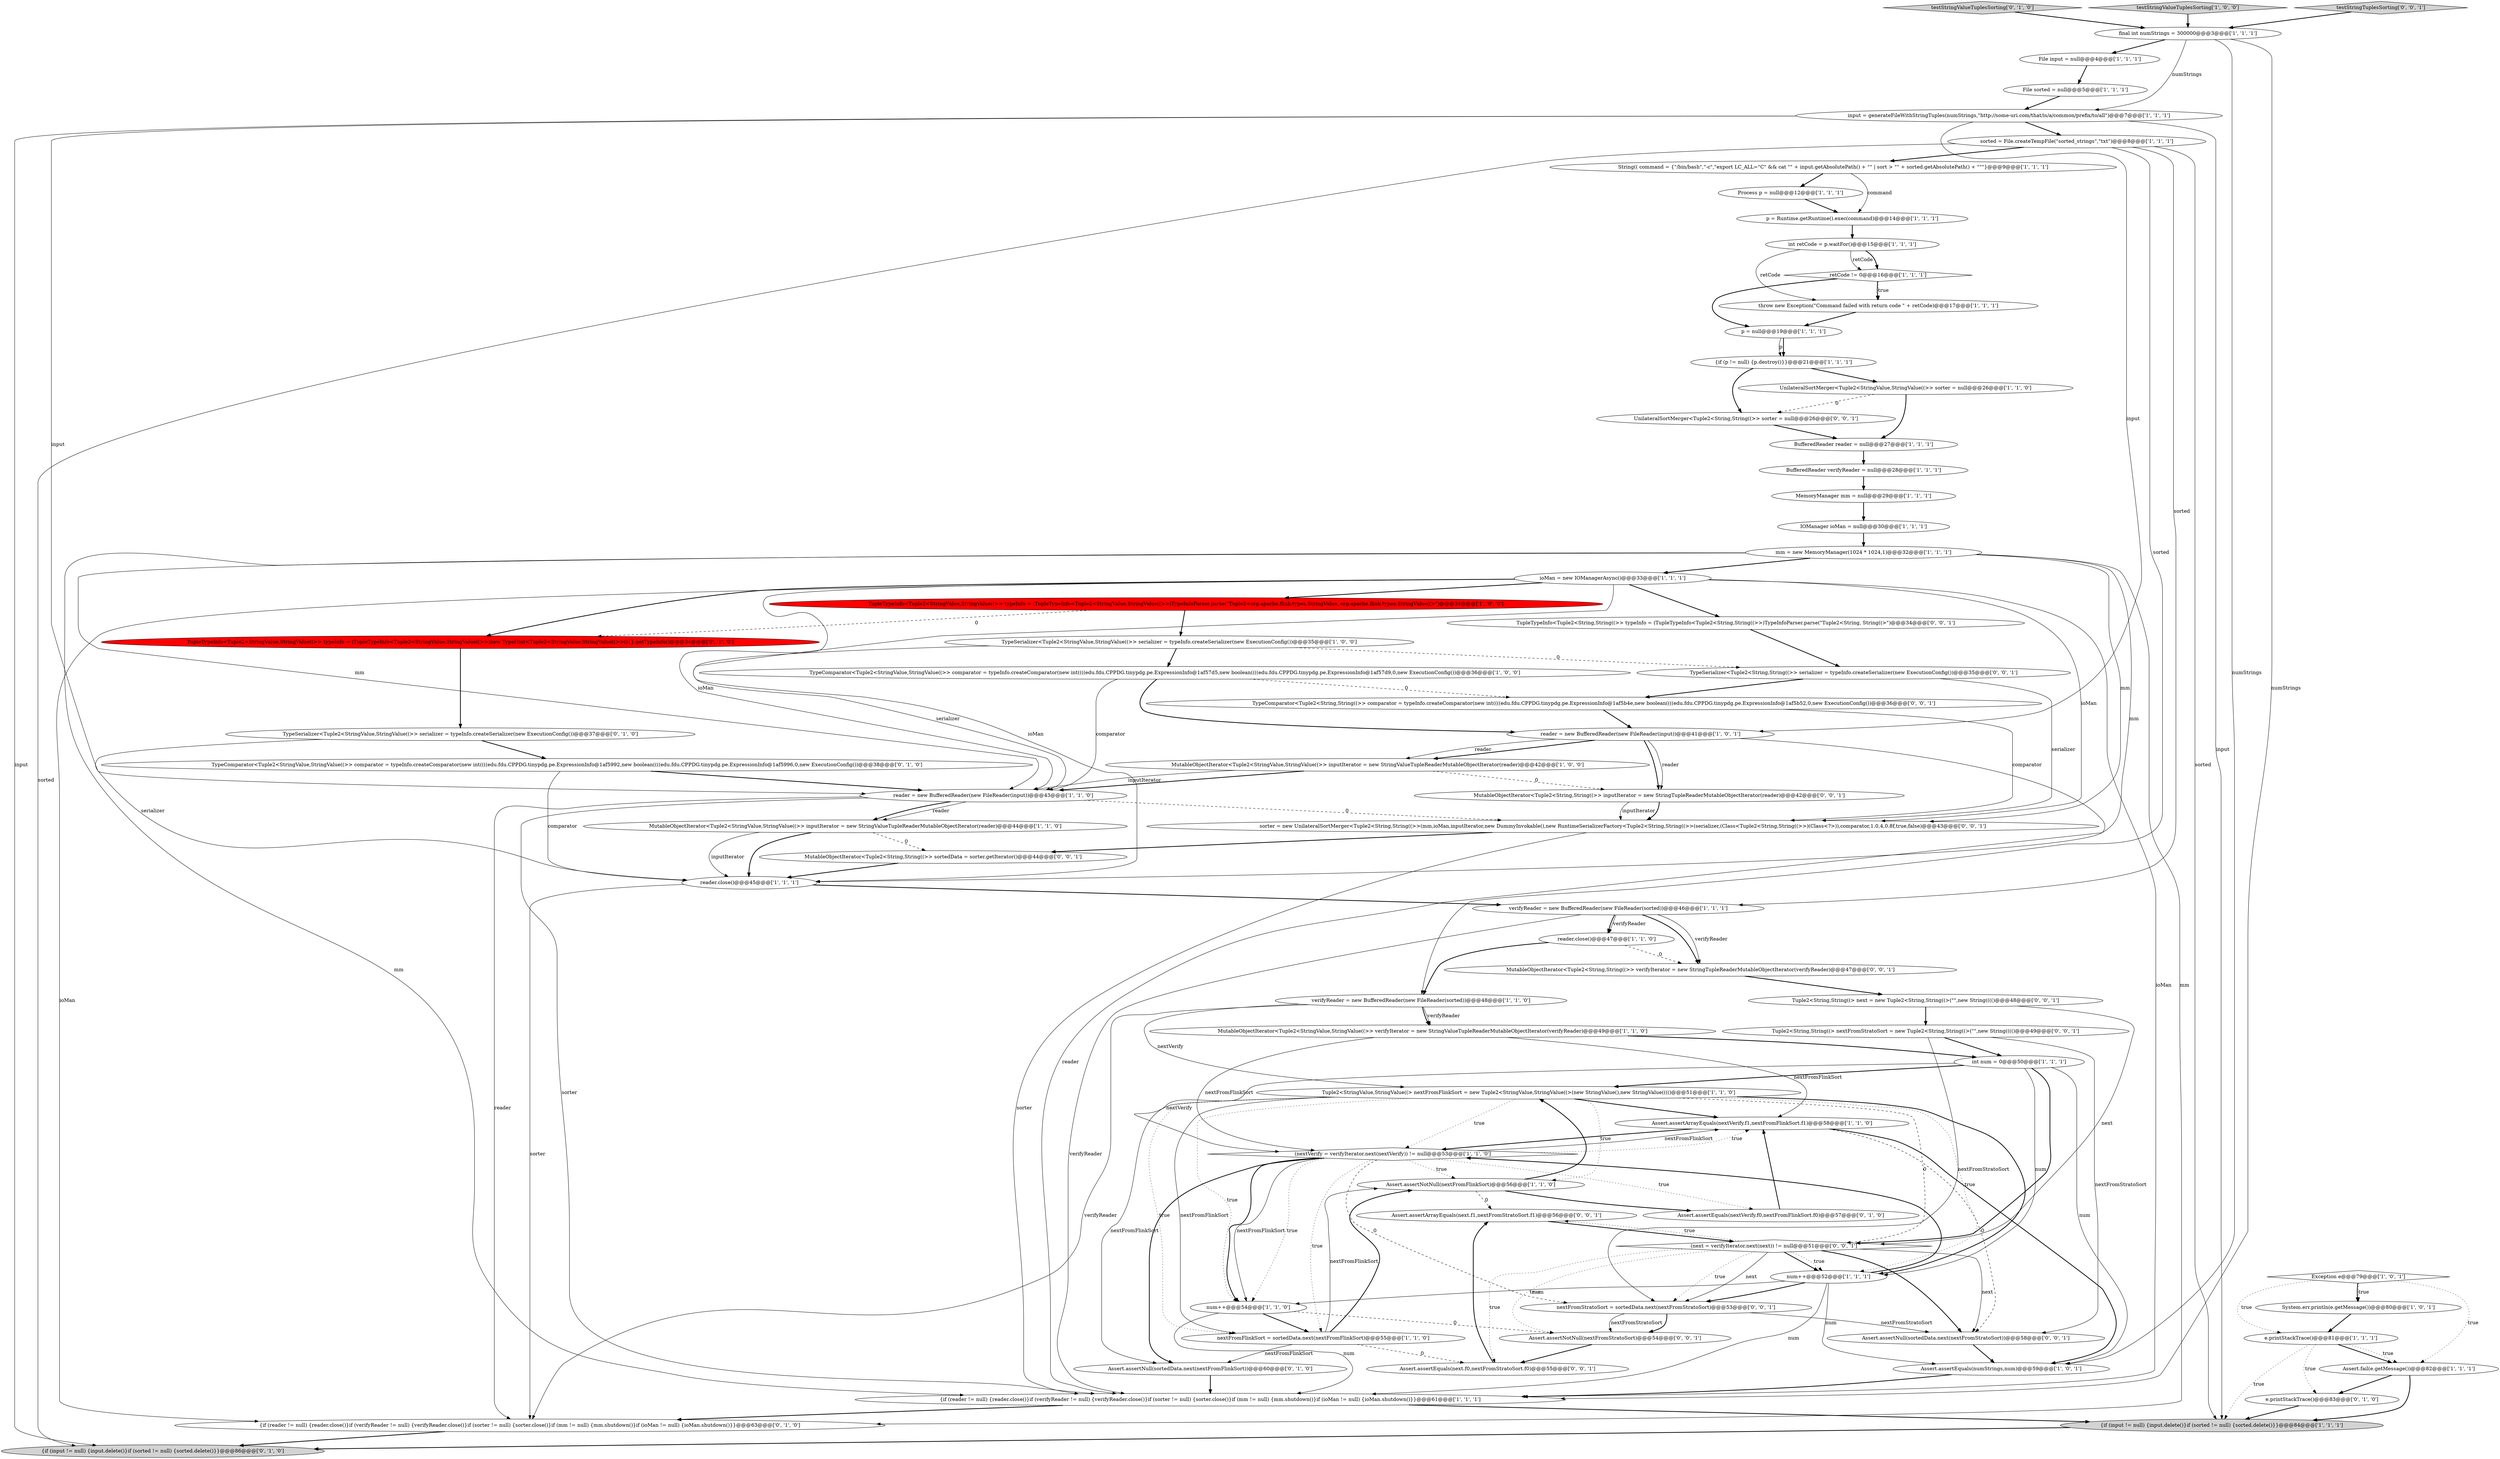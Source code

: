 digraph {
8 [style = filled, label = "Tuple2<StringValue,StringValue((> nextFromFlinkSort = new Tuple2<StringValue,StringValue((>(new StringValue(),new StringValue(((()@@@51@@@['1', '1', '0']", fillcolor = white, shape = ellipse image = "AAA0AAABBB1BBB"];
26 [style = filled, label = "final int numStrings = 300000@@@3@@@['1', '1', '1']", fillcolor = white, shape = ellipse image = "AAA0AAABBB1BBB"];
1 [style = filled, label = "Assert.assertArrayEquals(nextVerify.f1,nextFromFlinkSort.f1)@@@58@@@['1', '1', '0']", fillcolor = white, shape = ellipse image = "AAA0AAABBB1BBB"];
48 [style = filled, label = "testStringValueTuplesSorting['0', '1', '0']", fillcolor = lightgray, shape = diamond image = "AAA0AAABBB2BBB"];
19 [style = filled, label = "Assert.assertNotNull(nextFromFlinkSort)@@@56@@@['1', '1', '0']", fillcolor = white, shape = ellipse image = "AAA0AAABBB1BBB"];
50 [style = filled, label = "Assert.assertNull(sortedData.next(nextFromFlinkSort))@@@60@@@['0', '1', '0']", fillcolor = white, shape = ellipse image = "AAA0AAABBB2BBB"];
54 [style = filled, label = "{if (reader != null) {reader.close()}if (verifyReader != null) {verifyReader.close()}if (sorter != null) {sorter.close()}if (mm != null) {mm.shutdown()}if (ioMan != null) {ioMan.shutdown()}}@@@63@@@['0', '1', '0']", fillcolor = white, shape = ellipse image = "AAA0AAABBB2BBB"];
73 [style = filled, label = "TypeSerializer<Tuple2<String,String((>> serializer = typeInfo.createSerializer(new ExecutionConfig())@@@35@@@['0', '0', '1']", fillcolor = white, shape = ellipse image = "AAA0AAABBB3BBB"];
9 [style = filled, label = "Exception e@@@79@@@['1', '0', '1']", fillcolor = white, shape = diamond image = "AAA0AAABBB1BBB"];
22 [style = filled, label = "TypeSerializer<Tuple2<StringValue,StringValue((>> serializer = typeInfo.createSerializer(new ExecutionConfig())@@@35@@@['1', '0', '0']", fillcolor = white, shape = ellipse image = "AAA0AAABBB1BBB"];
40 [style = filled, label = "testStringValueTuplesSorting['1', '0', '0']", fillcolor = lightgray, shape = diamond image = "AAA0AAABBB1BBB"];
67 [style = filled, label = "MutableObjectIterator<Tuple2<String,String((>> sortedData = sorter.getIterator()@@@44@@@['0', '0', '1']", fillcolor = white, shape = ellipse image = "AAA0AAABBB3BBB"];
12 [style = filled, label = "(nextVerify = verifyIterator.next(nextVerify)) != null@@@53@@@['1', '1', '0']", fillcolor = white, shape = diamond image = "AAA0AAABBB1BBB"];
24 [style = filled, label = "verifyReader = new BufferedReader(new FileReader(sorted))@@@46@@@['1', '1', '1']", fillcolor = white, shape = ellipse image = "AAA0AAABBB1BBB"];
39 [style = filled, label = "ioMan = new IOManagerAsync()@@@33@@@['1', '1', '1']", fillcolor = white, shape = ellipse image = "AAA0AAABBB1BBB"];
45 [style = filled, label = "BufferedReader reader = null@@@27@@@['1', '1', '1']", fillcolor = white, shape = ellipse image = "AAA0AAABBB1BBB"];
59 [style = filled, label = "Tuple2<String,String((> next = new Tuple2<String,String((>(\"\",new String(((()@@@48@@@['0', '0', '1']", fillcolor = white, shape = ellipse image = "AAA0AAABBB3BBB"];
5 [style = filled, label = "num++@@@54@@@['1', '1', '0']", fillcolor = white, shape = ellipse image = "AAA0AAABBB1BBB"];
69 [style = filled, label = "MutableObjectIterator<Tuple2<String,String((>> inputIterator = new StringTupleReaderMutableObjectIterator(reader)@@@42@@@['0', '0', '1']", fillcolor = white, shape = ellipse image = "AAA0AAABBB3BBB"];
72 [style = filled, label = "Assert.assertEquals(next.f0,nextFromStratoSort.f0)@@@55@@@['0', '0', '1']", fillcolor = white, shape = ellipse image = "AAA0AAABBB3BBB"];
7 [style = filled, label = "Process p = null@@@12@@@['1', '1', '1']", fillcolor = white, shape = ellipse image = "AAA0AAABBB1BBB"];
16 [style = filled, label = "Assert.fail(e.getMessage())@@@82@@@['1', '1', '1']", fillcolor = white, shape = ellipse image = "AAA0AAABBB1BBB"];
62 [style = filled, label = "TypeComparator<Tuple2<String,String((>> comparator = typeInfo.createComparator(new int((((edu.fdu.CPPDG.tinypdg.pe.ExpressionInfo@1af5b4e,new boolean((((edu.fdu.CPPDG.tinypdg.pe.ExpressionInfo@1af5b52,0,new ExecutionConfig())@@@36@@@['0', '0', '1']", fillcolor = white, shape = ellipse image = "AAA0AAABBB3BBB"];
0 [style = filled, label = "IOManager ioMan = null@@@30@@@['1', '1', '1']", fillcolor = white, shape = ellipse image = "AAA0AAABBB1BBB"];
6 [style = filled, label = "nextFromFlinkSort = sortedData.next(nextFromFlinkSort)@@@55@@@['1', '1', '0']", fillcolor = white, shape = ellipse image = "AAA0AAABBB1BBB"];
25 [style = filled, label = "int retCode = p.waitFor()@@@15@@@['1', '1', '1']", fillcolor = white, shape = ellipse image = "AAA0AAABBB1BBB"];
28 [style = filled, label = "p = null@@@19@@@['1', '1', '1']", fillcolor = white, shape = ellipse image = "AAA0AAABBB1BBB"];
32 [style = filled, label = "{if (p != null) {p.destroy()}}@@@21@@@['1', '1', '1']", fillcolor = white, shape = ellipse image = "AAA0AAABBB1BBB"];
49 [style = filled, label = "TypeSerializer<Tuple2<StringValue,StringValue((>> serializer = typeInfo.createSerializer(new ExecutionConfig())@@@37@@@['0', '1', '0']", fillcolor = white, shape = ellipse image = "AAA0AAABBB2BBB"];
58 [style = filled, label = "TupleTypeInfo<Tuple2<String,String((>> typeInfo = (TupleTypeInfo<Tuple2<String,String((>>)TypeInfoParser.parse(\"Tuple2<String, String((>\")@@@34@@@['0', '0', '1']", fillcolor = white, shape = ellipse image = "AAA0AAABBB3BBB"];
23 [style = filled, label = "MutableObjectIterator<Tuple2<StringValue,StringValue((>> inputIterator = new StringValueTupleReaderMutableObjectIterator(reader)@@@42@@@['1', '0', '0']", fillcolor = white, shape = ellipse image = "AAA0AAABBB1BBB"];
65 [style = filled, label = "sorter = new UnilateralSortMerger<Tuple2<String,String((>>(mm,ioMan,inputIterator,new DummyInvokable(),new RuntimeSerializerFactory<Tuple2<String,String((>>(serializer,(Class<Tuple2<String,String((>>)(Class<?>)),comparator,1.0,4,0.8f,true,false)@@@43@@@['0', '0', '1']", fillcolor = white, shape = ellipse image = "AAA0AAABBB3BBB"];
47 [style = filled, label = "verifyReader = new BufferedReader(new FileReader(sorted))@@@48@@@['1', '1', '0']", fillcolor = white, shape = ellipse image = "AAA0AAABBB1BBB"];
35 [style = filled, label = "MemoryManager mm = null@@@29@@@['1', '1', '1']", fillcolor = white, shape = ellipse image = "AAA0AAABBB1BBB"];
27 [style = filled, label = "throw new Exception(\"Command failed with return code \" + retCode)@@@17@@@['1', '1', '1']", fillcolor = white, shape = ellipse image = "AAA0AAABBB1BBB"];
63 [style = filled, label = "nextFromStratoSort = sortedData.next(nextFromStratoSort)@@@53@@@['0', '0', '1']", fillcolor = white, shape = ellipse image = "AAA0AAABBB3BBB"];
2 [style = filled, label = "BufferedReader verifyReader = null@@@28@@@['1', '1', '1']", fillcolor = white, shape = ellipse image = "AAA0AAABBB1BBB"];
33 [style = filled, label = "num++@@@52@@@['1', '1', '1']", fillcolor = white, shape = ellipse image = "AAA0AAABBB1BBB"];
44 [style = filled, label = "reader = new BufferedReader(new FileReader(input))@@@41@@@['1', '0', '1']", fillcolor = white, shape = ellipse image = "AAA0AAABBB1BBB"];
51 [style = filled, label = "TypeComparator<Tuple2<StringValue,StringValue((>> comparator = typeInfo.createComparator(new int((((edu.fdu.CPPDG.tinypdg.pe.ExpressionInfo@1af5992,new boolean((((edu.fdu.CPPDG.tinypdg.pe.ExpressionInfo@1af5996,0,new ExecutionConfig())@@@38@@@['0', '1', '0']", fillcolor = white, shape = ellipse image = "AAA0AAABBB2BBB"];
46 [style = filled, label = "input = generateFileWithStringTuples(numStrings,\"http://some-uri.com/that/is/a/common/prefix/to/all\")@@@7@@@['1', '1', '1']", fillcolor = white, shape = ellipse image = "AAA0AAABBB1BBB"];
21 [style = filled, label = "e.printStackTrace()@@@81@@@['1', '1', '1']", fillcolor = white, shape = ellipse image = "AAA0AAABBB1BBB"];
13 [style = filled, label = "{if (reader != null) {reader.close()}if (verifyReader != null) {verifyReader.close()}if (sorter != null) {sorter.close()}if (mm != null) {mm.shutdown()}if (ioMan != null) {ioMan.shutdown()}}@@@61@@@['1', '1', '1']", fillcolor = white, shape = ellipse image = "AAA0AAABBB1BBB"];
30 [style = filled, label = "mm = new MemoryManager(1024 * 1024,1)@@@32@@@['1', '1', '1']", fillcolor = white, shape = ellipse image = "AAA0AAABBB1BBB"];
38 [style = filled, label = "File input = null@@@4@@@['1', '1', '1']", fillcolor = white, shape = ellipse image = "AAA0AAABBB1BBB"];
3 [style = filled, label = "MutableObjectIterator<Tuple2<StringValue,StringValue((>> inputIterator = new StringValueTupleReaderMutableObjectIterator(reader)@@@44@@@['1', '1', '0']", fillcolor = white, shape = ellipse image = "AAA0AAABBB1BBB"];
31 [style = filled, label = "int num = 0@@@50@@@['1', '1', '1']", fillcolor = white, shape = ellipse image = "AAA0AAABBB1BBB"];
18 [style = filled, label = "TupleTypeInfo<Tuple2<StringValue,StringValue((>> typeInfo = (TupleTypeInfo<Tuple2<StringValue,StringValue((>>)TypeInfoParser.parse(\"Tuple2<org.apache.flink.types.StringValue, org.apache.flink.types.StringValue((>\")@@@34@@@['1', '0', '0']", fillcolor = red, shape = ellipse image = "AAA1AAABBB1BBB"];
10 [style = filled, label = "TypeComparator<Tuple2<StringValue,StringValue((>> comparator = typeInfo.createComparator(new int((((edu.fdu.CPPDG.tinypdg.pe.ExpressionInfo@1af57d5,new boolean((((edu.fdu.CPPDG.tinypdg.pe.ExpressionInfo@1af57d9,0,new ExecutionConfig())@@@36@@@['1', '0', '0']", fillcolor = white, shape = ellipse image = "AAA0AAABBB1BBB"];
57 [style = filled, label = "(next = verifyIterator.next(next)) != null@@@51@@@['0', '0', '1']", fillcolor = white, shape = diamond image = "AAA0AAABBB3BBB"];
60 [style = filled, label = "UnilateralSortMerger<Tuple2<String,String((>> sorter = null@@@26@@@['0', '0', '1']", fillcolor = white, shape = ellipse image = "AAA0AAABBB3BBB"];
66 [style = filled, label = "testStringTuplesSorting['0', '0', '1']", fillcolor = lightgray, shape = diamond image = "AAA0AAABBB3BBB"];
70 [style = filled, label = "Assert.assertNotNull(nextFromStratoSort)@@@54@@@['0', '0', '1']", fillcolor = white, shape = ellipse image = "AAA0AAABBB3BBB"];
11 [style = filled, label = "UnilateralSortMerger<Tuple2<StringValue,StringValue((>> sorter = null@@@26@@@['1', '1', '0']", fillcolor = white, shape = ellipse image = "AAA0AAABBB1BBB"];
43 [style = filled, label = "sorted = File.createTempFile(\"sorted_strings\",\"txt\")@@@8@@@['1', '1', '1']", fillcolor = white, shape = ellipse image = "AAA0AAABBB1BBB"];
55 [style = filled, label = "{if (input != null) {input.delete()}if (sorted != null) {sorted.delete()}}@@@86@@@['0', '1', '0']", fillcolor = lightgray, shape = ellipse image = "AAA0AAABBB2BBB"];
15 [style = filled, label = "reader.close()@@@45@@@['1', '1', '1']", fillcolor = white, shape = ellipse image = "AAA0AAABBB1BBB"];
41 [style = filled, label = "reader.close()@@@47@@@['1', '1', '0']", fillcolor = white, shape = ellipse image = "AAA0AAABBB1BBB"];
68 [style = filled, label = "Tuple2<String,String((> nextFromStratoSort = new Tuple2<String,String((>(\"\",new String(((()@@@49@@@['0', '0', '1']", fillcolor = white, shape = ellipse image = "AAA0AAABBB3BBB"];
37 [style = filled, label = "MutableObjectIterator<Tuple2<StringValue,StringValue((>> verifyIterator = new StringValueTupleReaderMutableObjectIterator(verifyReader)@@@49@@@['1', '1', '0']", fillcolor = white, shape = ellipse image = "AAA0AAABBB1BBB"];
4 [style = filled, label = "System.err.println(e.getMessage())@@@80@@@['1', '0', '1']", fillcolor = white, shape = ellipse image = "AAA0AAABBB1BBB"];
56 [style = filled, label = "Assert.assertEquals(nextVerify.f0,nextFromFlinkSort.f0)@@@57@@@['0', '1', '0']", fillcolor = white, shape = ellipse image = "AAA0AAABBB2BBB"];
17 [style = filled, label = "{if (input != null) {input.delete()}if (sorted != null) {sorted.delete()}}@@@84@@@['1', '1', '1']", fillcolor = lightgray, shape = ellipse image = "AAA0AAABBB1BBB"];
36 [style = filled, label = "reader = new BufferedReader(new FileReader(input))@@@43@@@['1', '1', '0']", fillcolor = white, shape = ellipse image = "AAA0AAABBB1BBB"];
52 [style = filled, label = "TupleTypeInfo<Tuple2<StringValue,StringValue((>> typeInfo = (TupleTypeInfo<Tuple2<StringValue,StringValue((>>)new TypeHint<Tuple2<StringValue,StringValue((>>(){}.getTypeInfo()@@@34@@@['0', '1', '0']", fillcolor = red, shape = ellipse image = "AAA1AAABBB2BBB"];
20 [style = filled, label = "retCode != 0@@@16@@@['1', '1', '1']", fillcolor = white, shape = diamond image = "AAA0AAABBB1BBB"];
42 [style = filled, label = "p = Runtime.getRuntime().exec(command)@@@14@@@['1', '1', '1']", fillcolor = white, shape = ellipse image = "AAA0AAABBB1BBB"];
53 [style = filled, label = "e.printStackTrace()@@@83@@@['0', '1', '0']", fillcolor = white, shape = ellipse image = "AAA0AAABBB2BBB"];
61 [style = filled, label = "Assert.assertArrayEquals(next.f1,nextFromStratoSort.f1)@@@56@@@['0', '0', '1']", fillcolor = white, shape = ellipse image = "AAA0AAABBB3BBB"];
14 [style = filled, label = "String(( command = {\"/bin/bash\",\"-c\",\"export LC_ALL=\"C\" && cat \"\" + input.getAbsolutePath() + \"\" | sort > \"\" + sorted.getAbsolutePath() + \"\"\"}@@@9@@@['1', '1', '1']", fillcolor = white, shape = ellipse image = "AAA0AAABBB1BBB"];
71 [style = filled, label = "MutableObjectIterator<Tuple2<String,String((>> verifyIterator = new StringTupleReaderMutableObjectIterator(verifyReader)@@@47@@@['0', '0', '1']", fillcolor = white, shape = ellipse image = "AAA0AAABBB3BBB"];
64 [style = filled, label = "Assert.assertNull(sortedData.next(nextFromStratoSort))@@@58@@@['0', '0', '1']", fillcolor = white, shape = ellipse image = "AAA0AAABBB3BBB"];
29 [style = filled, label = "File sorted = null@@@5@@@['1', '1', '1']", fillcolor = white, shape = ellipse image = "AAA0AAABBB1BBB"];
34 [style = filled, label = "Assert.assertEquals(numStrings,num)@@@59@@@['1', '0', '1']", fillcolor = white, shape = ellipse image = "AAA0AAABBB1BBB"];
2->35 [style = bold, label=""];
54->55 [style = bold, label=""];
22->73 [style = dashed, label="0"];
0->30 [style = bold, label=""];
65->67 [style = bold, label=""];
12->5 [style = bold, label=""];
68->31 [style = bold, label=""];
43->47 [style = solid, label="sorted"];
56->1 [style = bold, label=""];
66->26 [style = bold, label=""];
57->33 [style = bold, label=""];
73->62 [style = bold, label=""];
27->28 [style = bold, label=""];
39->36 [style = solid, label="ioMan"];
36->54 [style = solid, label="reader"];
22->36 [style = solid, label="serializer"];
20->27 [style = dotted, label="true"];
49->51 [style = bold, label=""];
61->57 [style = bold, label=""];
30->13 [style = solid, label="mm"];
47->37 [style = bold, label=""];
12->56 [style = dotted, label="true"];
58->73 [style = bold, label=""];
33->63 [style = bold, label=""];
12->5 [style = solid, label="nextFromFlinkSort"];
39->54 [style = solid, label="ioMan"];
51->15 [style = solid, label="comparator"];
14->7 [style = bold, label=""];
20->27 [style = bold, label=""];
39->18 [style = bold, label=""];
8->1 [style = bold, label=""];
44->23 [style = bold, label=""];
41->71 [style = dashed, label="0"];
13->17 [style = bold, label=""];
18->22 [style = bold, label=""];
12->1 [style = solid, label="nextFromFlinkSort"];
39->13 [style = solid, label="ioMan"];
36->65 [style = dashed, label="0"];
15->54 [style = solid, label="sorter"];
33->5 [style = solid, label="num"];
37->31 [style = bold, label=""];
46->55 [style = solid, label="input"];
29->46 [style = bold, label=""];
39->65 [style = solid, label="ioMan"];
1->12 [style = bold, label=""];
21->16 [style = bold, label=""];
18->52 [style = dashed, label="0"];
40->26 [style = bold, label=""];
64->34 [style = bold, label=""];
23->36 [style = bold, label=""];
47->8 [style = solid, label="nextVerify"];
30->54 [style = solid, label="mm"];
36->3 [style = solid, label="reader"];
39->58 [style = bold, label=""];
32->11 [style = bold, label=""];
8->50 [style = solid, label="nextFromFlinkSort"];
5->70 [style = dashed, label="0"];
44->13 [style = solid, label="reader"];
57->72 [style = dotted, label="true"];
30->15 [style = solid, label="mm"];
12->63 [style = dashed, label="0"];
28->32 [style = solid, label="p"];
63->64 [style = solid, label="nextFromStratoSort"];
57->70 [style = dotted, label="true"];
6->72 [style = dashed, label="0"];
49->15 [style = solid, label="serializer"];
30->36 [style = solid, label="mm"];
6->19 [style = solid, label="nextFromFlinkSort"];
57->33 [style = dotted, label="true"];
4->21 [style = bold, label=""];
3->67 [style = dashed, label="0"];
21->17 [style = dotted, label="true"];
16->17 [style = bold, label=""];
57->63 [style = dotted, label="true"];
9->21 [style = dotted, label="true"];
19->56 [style = bold, label=""];
6->50 [style = solid, label="nextFromFlinkSort"];
25->20 [style = solid, label="retCode"];
10->36 [style = solid, label="comparator"];
59->68 [style = bold, label=""];
35->0 [style = bold, label=""];
39->52 [style = bold, label=""];
23->69 [style = dashed, label="0"];
43->17 [style = solid, label="sorted"];
8->12 [style = dotted, label="true"];
5->6 [style = bold, label=""];
10->44 [style = bold, label=""];
31->57 [style = bold, label=""];
8->33 [style = dotted, label="true"];
37->1 [style = solid, label="nextFromFlinkSort"];
12->6 [style = dotted, label="true"];
72->61 [style = bold, label=""];
12->19 [style = dotted, label="true"];
73->65 [style = solid, label="serializer"];
7->42 [style = bold, label=""];
9->4 [style = dotted, label="true"];
21->16 [style = dotted, label="true"];
10->62 [style = dashed, label="0"];
26->34 [style = solid, label="numStrings"];
8->19 [style = dotted, label="true"];
44->23 [style = solid, label="reader"];
46->43 [style = bold, label=""];
37->12 [style = solid, label="nextFromFlinkSort"];
8->33 [style = bold, label=""];
31->34 [style = solid, label="num"];
46->44 [style = solid, label="input"];
24->71 [style = bold, label=""];
42->25 [style = bold, label=""];
47->54 [style = solid, label="verifyReader"];
13->54 [style = bold, label=""];
68->64 [style = solid, label="nextFromStratoSort"];
8->57 [style = dashed, label="0"];
11->60 [style = dashed, label="0"];
63->70 [style = bold, label=""];
50->13 [style = bold, label=""];
33->12 [style = bold, label=""];
62->44 [style = bold, label=""];
45->2 [style = bold, label=""];
63->70 [style = solid, label="nextFromStratoSort"];
24->41 [style = bold, label=""];
28->32 [style = bold, label=""];
17->55 [style = bold, label=""];
48->26 [style = bold, label=""];
57->63 [style = solid, label="next"];
57->61 [style = dotted, label="true"];
25->20 [style = bold, label=""];
44->69 [style = bold, label=""];
1->34 [style = bold, label=""];
32->60 [style = bold, label=""];
24->13 [style = solid, label="verifyReader"];
8->6 [style = dotted, label="true"];
69->65 [style = solid, label="inputIterator"];
51->36 [style = bold, label=""];
43->14 [style = bold, label=""];
30->65 [style = solid, label="mm"];
21->53 [style = dotted, label="true"];
71->59 [style = bold, label=""];
1->64 [style = dashed, label="0"];
57->64 [style = solid, label="next"];
23->36 [style = solid, label="inputIterator"];
31->33 [style = solid, label="num"];
22->10 [style = bold, label=""];
62->65 [style = solid, label="comparator"];
24->41 [style = solid, label="verifyReader"];
8->6 [style = solid, label="nextFromFlinkSort"];
14->42 [style = solid, label="command"];
41->47 [style = bold, label=""];
70->72 [style = bold, label=""];
9->16 [style = dotted, label="true"];
3->15 [style = solid, label="inputIterator"];
31->8 [style = bold, label=""];
36->13 [style = solid, label="sorter"];
39->15 [style = solid, label="ioMan"];
69->65 [style = bold, label=""];
33->34 [style = solid, label="num"];
26->13 [style = solid, label="numStrings"];
12->50 [style = bold, label=""];
57->64 [style = bold, label=""];
47->37 [style = solid, label="verifyReader"];
52->49 [style = bold, label=""];
24->71 [style = solid, label="verifyReader"];
9->4 [style = bold, label=""];
38->29 [style = bold, label=""];
20->28 [style = bold, label=""];
34->13 [style = bold, label=""];
46->36 [style = solid, label="input"];
11->45 [style = bold, label=""];
12->1 [style = dotted, label="true"];
46->17 [style = solid, label="input"];
3->15 [style = bold, label=""];
6->19 [style = bold, label=""];
43->55 [style = solid, label="sorted"];
16->53 [style = bold, label=""];
19->8 [style = bold, label=""];
31->12 [style = solid, label="nextVerify"];
60->45 [style = bold, label=""];
26->38 [style = bold, label=""];
33->13 [style = solid, label="num"];
43->24 [style = solid, label="sorted"];
44->69 [style = solid, label="reader"];
26->46 [style = solid, label="numStrings"];
8->5 [style = dotted, label="true"];
25->27 [style = solid, label="retCode"];
12->5 [style = dotted, label="true"];
15->24 [style = bold, label=""];
53->17 [style = bold, label=""];
30->39 [style = bold, label=""];
59->57 [style = solid, label="next"];
68->63 [style = solid, label="nextFromStratoSort"];
19->61 [style = dashed, label="0"];
67->15 [style = bold, label=""];
65->13 [style = solid, label="sorter"];
5->13 [style = solid, label="num"];
36->3 [style = bold, label=""];
}
